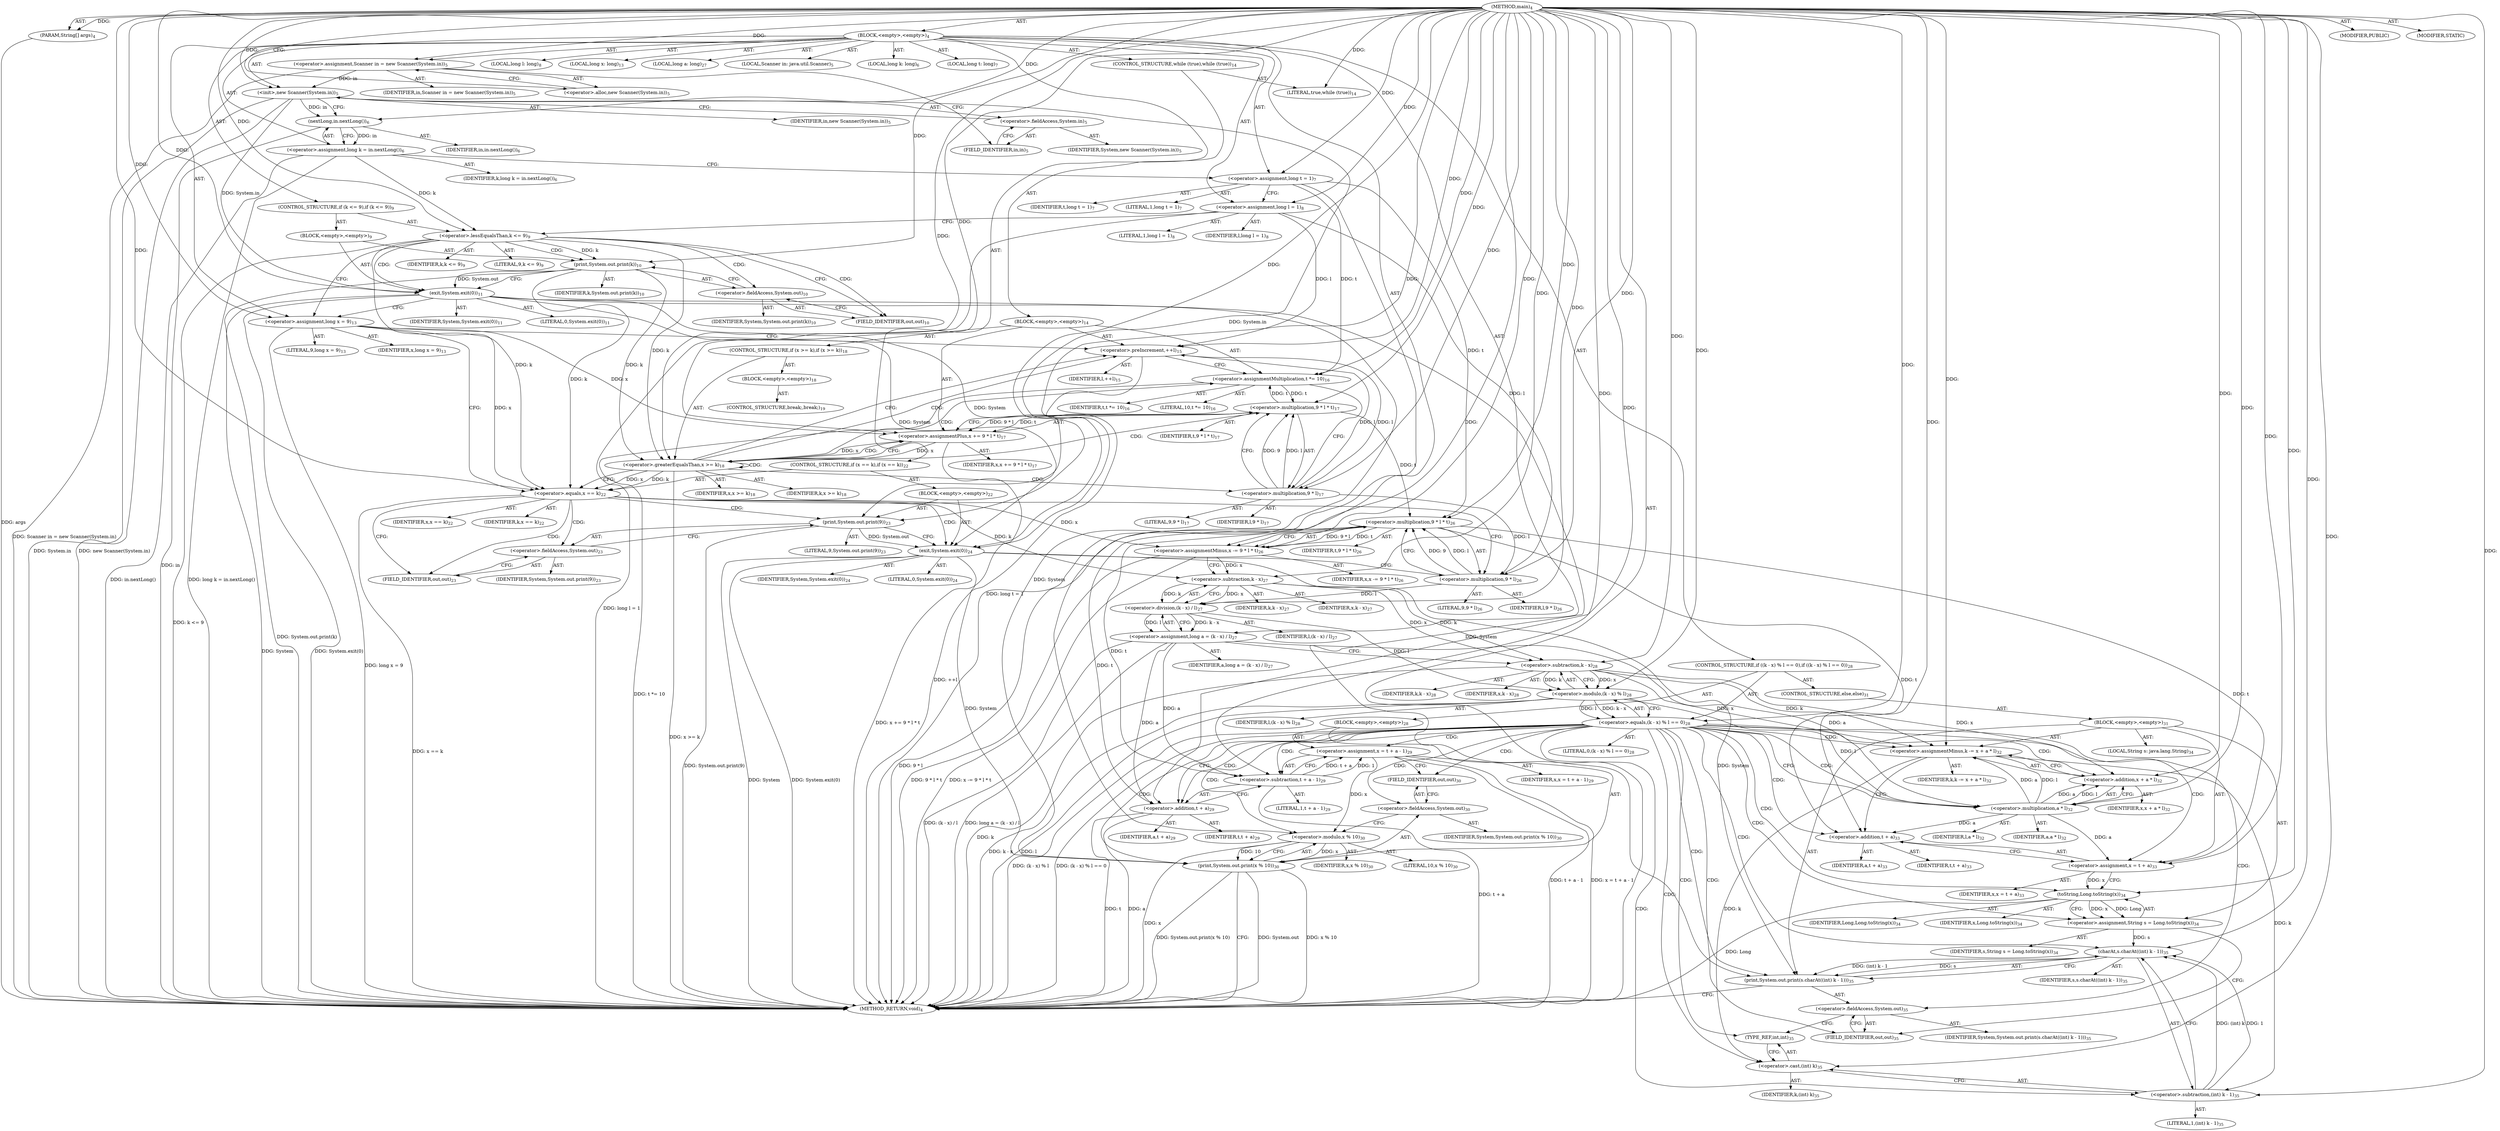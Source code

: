 digraph "main" {  
"19" [label = <(METHOD,main)<SUB>4</SUB>> ]
"20" [label = <(PARAM,String[] args)<SUB>4</SUB>> ]
"21" [label = <(BLOCK,&lt;empty&gt;,&lt;empty&gt;)<SUB>4</SUB>> ]
"4" [label = <(LOCAL,Scanner in: java.util.Scanner)<SUB>5</SUB>> ]
"22" [label = <(&lt;operator&gt;.assignment,Scanner in = new Scanner(System.in))<SUB>5</SUB>> ]
"23" [label = <(IDENTIFIER,in,Scanner in = new Scanner(System.in))<SUB>5</SUB>> ]
"24" [label = <(&lt;operator&gt;.alloc,new Scanner(System.in))<SUB>5</SUB>> ]
"25" [label = <(&lt;init&gt;,new Scanner(System.in))<SUB>5</SUB>> ]
"3" [label = <(IDENTIFIER,in,new Scanner(System.in))<SUB>5</SUB>> ]
"26" [label = <(&lt;operator&gt;.fieldAccess,System.in)<SUB>5</SUB>> ]
"27" [label = <(IDENTIFIER,System,new Scanner(System.in))<SUB>5</SUB>> ]
"28" [label = <(FIELD_IDENTIFIER,in,in)<SUB>5</SUB>> ]
"29" [label = <(LOCAL,long k: long)<SUB>6</SUB>> ]
"30" [label = <(&lt;operator&gt;.assignment,long k = in.nextLong())<SUB>6</SUB>> ]
"31" [label = <(IDENTIFIER,k,long k = in.nextLong())<SUB>6</SUB>> ]
"32" [label = <(nextLong,in.nextLong())<SUB>6</SUB>> ]
"33" [label = <(IDENTIFIER,in,in.nextLong())<SUB>6</SUB>> ]
"34" [label = <(LOCAL,long t: long)<SUB>7</SUB>> ]
"35" [label = <(&lt;operator&gt;.assignment,long t = 1)<SUB>7</SUB>> ]
"36" [label = <(IDENTIFIER,t,long t = 1)<SUB>7</SUB>> ]
"37" [label = <(LITERAL,1,long t = 1)<SUB>7</SUB>> ]
"38" [label = <(LOCAL,long l: long)<SUB>8</SUB>> ]
"39" [label = <(&lt;operator&gt;.assignment,long l = 1)<SUB>8</SUB>> ]
"40" [label = <(IDENTIFIER,l,long l = 1)<SUB>8</SUB>> ]
"41" [label = <(LITERAL,1,long l = 1)<SUB>8</SUB>> ]
"42" [label = <(CONTROL_STRUCTURE,if (k &lt;= 9),if (k &lt;= 9))<SUB>9</SUB>> ]
"43" [label = <(&lt;operator&gt;.lessEqualsThan,k &lt;= 9)<SUB>9</SUB>> ]
"44" [label = <(IDENTIFIER,k,k &lt;= 9)<SUB>9</SUB>> ]
"45" [label = <(LITERAL,9,k &lt;= 9)<SUB>9</SUB>> ]
"46" [label = <(BLOCK,&lt;empty&gt;,&lt;empty&gt;)<SUB>9</SUB>> ]
"47" [label = <(print,System.out.print(k))<SUB>10</SUB>> ]
"48" [label = <(&lt;operator&gt;.fieldAccess,System.out)<SUB>10</SUB>> ]
"49" [label = <(IDENTIFIER,System,System.out.print(k))<SUB>10</SUB>> ]
"50" [label = <(FIELD_IDENTIFIER,out,out)<SUB>10</SUB>> ]
"51" [label = <(IDENTIFIER,k,System.out.print(k))<SUB>10</SUB>> ]
"52" [label = <(exit,System.exit(0))<SUB>11</SUB>> ]
"53" [label = <(IDENTIFIER,System,System.exit(0))<SUB>11</SUB>> ]
"54" [label = <(LITERAL,0,System.exit(0))<SUB>11</SUB>> ]
"55" [label = <(LOCAL,long x: long)<SUB>13</SUB>> ]
"56" [label = <(&lt;operator&gt;.assignment,long x = 9)<SUB>13</SUB>> ]
"57" [label = <(IDENTIFIER,x,long x = 9)<SUB>13</SUB>> ]
"58" [label = <(LITERAL,9,long x = 9)<SUB>13</SUB>> ]
"59" [label = <(CONTROL_STRUCTURE,while (true),while (true))<SUB>14</SUB>> ]
"60" [label = <(LITERAL,true,while (true))<SUB>14</SUB>> ]
"61" [label = <(BLOCK,&lt;empty&gt;,&lt;empty&gt;)<SUB>14</SUB>> ]
"62" [label = <(&lt;operator&gt;.preIncrement,++l)<SUB>15</SUB>> ]
"63" [label = <(IDENTIFIER,l,++l)<SUB>15</SUB>> ]
"64" [label = <(&lt;operator&gt;.assignmentMultiplication,t *= 10)<SUB>16</SUB>> ]
"65" [label = <(IDENTIFIER,t,t *= 10)<SUB>16</SUB>> ]
"66" [label = <(LITERAL,10,t *= 10)<SUB>16</SUB>> ]
"67" [label = <(&lt;operator&gt;.assignmentPlus,x += 9 * l * t)<SUB>17</SUB>> ]
"68" [label = <(IDENTIFIER,x,x += 9 * l * t)<SUB>17</SUB>> ]
"69" [label = <(&lt;operator&gt;.multiplication,9 * l * t)<SUB>17</SUB>> ]
"70" [label = <(&lt;operator&gt;.multiplication,9 * l)<SUB>17</SUB>> ]
"71" [label = <(LITERAL,9,9 * l)<SUB>17</SUB>> ]
"72" [label = <(IDENTIFIER,l,9 * l)<SUB>17</SUB>> ]
"73" [label = <(IDENTIFIER,t,9 * l * t)<SUB>17</SUB>> ]
"74" [label = <(CONTROL_STRUCTURE,if (x &gt;= k),if (x &gt;= k))<SUB>18</SUB>> ]
"75" [label = <(&lt;operator&gt;.greaterEqualsThan,x &gt;= k)<SUB>18</SUB>> ]
"76" [label = <(IDENTIFIER,x,x &gt;= k)<SUB>18</SUB>> ]
"77" [label = <(IDENTIFIER,k,x &gt;= k)<SUB>18</SUB>> ]
"78" [label = <(BLOCK,&lt;empty&gt;,&lt;empty&gt;)<SUB>18</SUB>> ]
"79" [label = <(CONTROL_STRUCTURE,break;,break;)<SUB>19</SUB>> ]
"80" [label = <(CONTROL_STRUCTURE,if (x == k),if (x == k))<SUB>22</SUB>> ]
"81" [label = <(&lt;operator&gt;.equals,x == k)<SUB>22</SUB>> ]
"82" [label = <(IDENTIFIER,x,x == k)<SUB>22</SUB>> ]
"83" [label = <(IDENTIFIER,k,x == k)<SUB>22</SUB>> ]
"84" [label = <(BLOCK,&lt;empty&gt;,&lt;empty&gt;)<SUB>22</SUB>> ]
"85" [label = <(print,System.out.print(9))<SUB>23</SUB>> ]
"86" [label = <(&lt;operator&gt;.fieldAccess,System.out)<SUB>23</SUB>> ]
"87" [label = <(IDENTIFIER,System,System.out.print(9))<SUB>23</SUB>> ]
"88" [label = <(FIELD_IDENTIFIER,out,out)<SUB>23</SUB>> ]
"89" [label = <(LITERAL,9,System.out.print(9))<SUB>23</SUB>> ]
"90" [label = <(exit,System.exit(0))<SUB>24</SUB>> ]
"91" [label = <(IDENTIFIER,System,System.exit(0))<SUB>24</SUB>> ]
"92" [label = <(LITERAL,0,System.exit(0))<SUB>24</SUB>> ]
"93" [label = <(&lt;operator&gt;.assignmentMinus,x -= 9 * l * t)<SUB>26</SUB>> ]
"94" [label = <(IDENTIFIER,x,x -= 9 * l * t)<SUB>26</SUB>> ]
"95" [label = <(&lt;operator&gt;.multiplication,9 * l * t)<SUB>26</SUB>> ]
"96" [label = <(&lt;operator&gt;.multiplication,9 * l)<SUB>26</SUB>> ]
"97" [label = <(LITERAL,9,9 * l)<SUB>26</SUB>> ]
"98" [label = <(IDENTIFIER,l,9 * l)<SUB>26</SUB>> ]
"99" [label = <(IDENTIFIER,t,9 * l * t)<SUB>26</SUB>> ]
"100" [label = <(LOCAL,long a: long)<SUB>27</SUB>> ]
"101" [label = <(&lt;operator&gt;.assignment,long a = (k - x) / l)<SUB>27</SUB>> ]
"102" [label = <(IDENTIFIER,a,long a = (k - x) / l)<SUB>27</SUB>> ]
"103" [label = <(&lt;operator&gt;.division,(k - x) / l)<SUB>27</SUB>> ]
"104" [label = <(&lt;operator&gt;.subtraction,k - x)<SUB>27</SUB>> ]
"105" [label = <(IDENTIFIER,k,k - x)<SUB>27</SUB>> ]
"106" [label = <(IDENTIFIER,x,k - x)<SUB>27</SUB>> ]
"107" [label = <(IDENTIFIER,l,(k - x) / l)<SUB>27</SUB>> ]
"108" [label = <(CONTROL_STRUCTURE,if ((k - x) % l == 0),if ((k - x) % l == 0))<SUB>28</SUB>> ]
"109" [label = <(&lt;operator&gt;.equals,(k - x) % l == 0)<SUB>28</SUB>> ]
"110" [label = <(&lt;operator&gt;.modulo,(k - x) % l)<SUB>28</SUB>> ]
"111" [label = <(&lt;operator&gt;.subtraction,k - x)<SUB>28</SUB>> ]
"112" [label = <(IDENTIFIER,k,k - x)<SUB>28</SUB>> ]
"113" [label = <(IDENTIFIER,x,k - x)<SUB>28</SUB>> ]
"114" [label = <(IDENTIFIER,l,(k - x) % l)<SUB>28</SUB>> ]
"115" [label = <(LITERAL,0,(k - x) % l == 0)<SUB>28</SUB>> ]
"116" [label = <(BLOCK,&lt;empty&gt;,&lt;empty&gt;)<SUB>28</SUB>> ]
"117" [label = <(&lt;operator&gt;.assignment,x = t + a - 1)<SUB>29</SUB>> ]
"118" [label = <(IDENTIFIER,x,x = t + a - 1)<SUB>29</SUB>> ]
"119" [label = <(&lt;operator&gt;.subtraction,t + a - 1)<SUB>29</SUB>> ]
"120" [label = <(&lt;operator&gt;.addition,t + a)<SUB>29</SUB>> ]
"121" [label = <(IDENTIFIER,t,t + a)<SUB>29</SUB>> ]
"122" [label = <(IDENTIFIER,a,t + a)<SUB>29</SUB>> ]
"123" [label = <(LITERAL,1,t + a - 1)<SUB>29</SUB>> ]
"124" [label = <(print,System.out.print(x % 10))<SUB>30</SUB>> ]
"125" [label = <(&lt;operator&gt;.fieldAccess,System.out)<SUB>30</SUB>> ]
"126" [label = <(IDENTIFIER,System,System.out.print(x % 10))<SUB>30</SUB>> ]
"127" [label = <(FIELD_IDENTIFIER,out,out)<SUB>30</SUB>> ]
"128" [label = <(&lt;operator&gt;.modulo,x % 10)<SUB>30</SUB>> ]
"129" [label = <(IDENTIFIER,x,x % 10)<SUB>30</SUB>> ]
"130" [label = <(LITERAL,10,x % 10)<SUB>30</SUB>> ]
"131" [label = <(CONTROL_STRUCTURE,else,else)<SUB>31</SUB>> ]
"132" [label = <(BLOCK,&lt;empty&gt;,&lt;empty&gt;)<SUB>31</SUB>> ]
"133" [label = <(&lt;operator&gt;.assignmentMinus,k -= x + a * l)<SUB>32</SUB>> ]
"134" [label = <(IDENTIFIER,k,k -= x + a * l)<SUB>32</SUB>> ]
"135" [label = <(&lt;operator&gt;.addition,x + a * l)<SUB>32</SUB>> ]
"136" [label = <(IDENTIFIER,x,x + a * l)<SUB>32</SUB>> ]
"137" [label = <(&lt;operator&gt;.multiplication,a * l)<SUB>32</SUB>> ]
"138" [label = <(IDENTIFIER,a,a * l)<SUB>32</SUB>> ]
"139" [label = <(IDENTIFIER,l,a * l)<SUB>32</SUB>> ]
"140" [label = <(&lt;operator&gt;.assignment,x = t + a)<SUB>33</SUB>> ]
"141" [label = <(IDENTIFIER,x,x = t + a)<SUB>33</SUB>> ]
"142" [label = <(&lt;operator&gt;.addition,t + a)<SUB>33</SUB>> ]
"143" [label = <(IDENTIFIER,t,t + a)<SUB>33</SUB>> ]
"144" [label = <(IDENTIFIER,a,t + a)<SUB>33</SUB>> ]
"145" [label = <(LOCAL,String s: java.lang.String)<SUB>34</SUB>> ]
"146" [label = <(&lt;operator&gt;.assignment,String s = Long.toString(x))<SUB>34</SUB>> ]
"147" [label = <(IDENTIFIER,s,String s = Long.toString(x))<SUB>34</SUB>> ]
"148" [label = <(toString,Long.toString(x))<SUB>34</SUB>> ]
"149" [label = <(IDENTIFIER,Long,Long.toString(x))<SUB>34</SUB>> ]
"150" [label = <(IDENTIFIER,x,Long.toString(x))<SUB>34</SUB>> ]
"151" [label = <(print,System.out.print(s.charAt((int) k - 1)))<SUB>35</SUB>> ]
"152" [label = <(&lt;operator&gt;.fieldAccess,System.out)<SUB>35</SUB>> ]
"153" [label = <(IDENTIFIER,System,System.out.print(s.charAt((int) k - 1)))<SUB>35</SUB>> ]
"154" [label = <(FIELD_IDENTIFIER,out,out)<SUB>35</SUB>> ]
"155" [label = <(charAt,s.charAt((int) k - 1))<SUB>35</SUB>> ]
"156" [label = <(IDENTIFIER,s,s.charAt((int) k - 1))<SUB>35</SUB>> ]
"157" [label = <(&lt;operator&gt;.subtraction,(int) k - 1)<SUB>35</SUB>> ]
"158" [label = <(&lt;operator&gt;.cast,(int) k)<SUB>35</SUB>> ]
"159" [label = <(TYPE_REF,int,int)<SUB>35</SUB>> ]
"160" [label = <(IDENTIFIER,k,(int) k)<SUB>35</SUB>> ]
"161" [label = <(LITERAL,1,(int) k - 1)<SUB>35</SUB>> ]
"162" [label = <(MODIFIER,PUBLIC)> ]
"163" [label = <(MODIFIER,STATIC)> ]
"164" [label = <(METHOD_RETURN,void)<SUB>4</SUB>> ]
  "19" -> "20"  [ label = "AST: "] 
  "19" -> "21"  [ label = "AST: "] 
  "19" -> "162"  [ label = "AST: "] 
  "19" -> "163"  [ label = "AST: "] 
  "19" -> "164"  [ label = "AST: "] 
  "21" -> "4"  [ label = "AST: "] 
  "21" -> "22"  [ label = "AST: "] 
  "21" -> "25"  [ label = "AST: "] 
  "21" -> "29"  [ label = "AST: "] 
  "21" -> "30"  [ label = "AST: "] 
  "21" -> "34"  [ label = "AST: "] 
  "21" -> "35"  [ label = "AST: "] 
  "21" -> "38"  [ label = "AST: "] 
  "21" -> "39"  [ label = "AST: "] 
  "21" -> "42"  [ label = "AST: "] 
  "21" -> "55"  [ label = "AST: "] 
  "21" -> "56"  [ label = "AST: "] 
  "21" -> "59"  [ label = "AST: "] 
  "21" -> "80"  [ label = "AST: "] 
  "21" -> "93"  [ label = "AST: "] 
  "21" -> "100"  [ label = "AST: "] 
  "21" -> "101"  [ label = "AST: "] 
  "21" -> "108"  [ label = "AST: "] 
  "22" -> "23"  [ label = "AST: "] 
  "22" -> "24"  [ label = "AST: "] 
  "25" -> "3"  [ label = "AST: "] 
  "25" -> "26"  [ label = "AST: "] 
  "26" -> "27"  [ label = "AST: "] 
  "26" -> "28"  [ label = "AST: "] 
  "30" -> "31"  [ label = "AST: "] 
  "30" -> "32"  [ label = "AST: "] 
  "32" -> "33"  [ label = "AST: "] 
  "35" -> "36"  [ label = "AST: "] 
  "35" -> "37"  [ label = "AST: "] 
  "39" -> "40"  [ label = "AST: "] 
  "39" -> "41"  [ label = "AST: "] 
  "42" -> "43"  [ label = "AST: "] 
  "42" -> "46"  [ label = "AST: "] 
  "43" -> "44"  [ label = "AST: "] 
  "43" -> "45"  [ label = "AST: "] 
  "46" -> "47"  [ label = "AST: "] 
  "46" -> "52"  [ label = "AST: "] 
  "47" -> "48"  [ label = "AST: "] 
  "47" -> "51"  [ label = "AST: "] 
  "48" -> "49"  [ label = "AST: "] 
  "48" -> "50"  [ label = "AST: "] 
  "52" -> "53"  [ label = "AST: "] 
  "52" -> "54"  [ label = "AST: "] 
  "56" -> "57"  [ label = "AST: "] 
  "56" -> "58"  [ label = "AST: "] 
  "59" -> "60"  [ label = "AST: "] 
  "59" -> "61"  [ label = "AST: "] 
  "61" -> "62"  [ label = "AST: "] 
  "61" -> "64"  [ label = "AST: "] 
  "61" -> "67"  [ label = "AST: "] 
  "61" -> "74"  [ label = "AST: "] 
  "62" -> "63"  [ label = "AST: "] 
  "64" -> "65"  [ label = "AST: "] 
  "64" -> "66"  [ label = "AST: "] 
  "67" -> "68"  [ label = "AST: "] 
  "67" -> "69"  [ label = "AST: "] 
  "69" -> "70"  [ label = "AST: "] 
  "69" -> "73"  [ label = "AST: "] 
  "70" -> "71"  [ label = "AST: "] 
  "70" -> "72"  [ label = "AST: "] 
  "74" -> "75"  [ label = "AST: "] 
  "74" -> "78"  [ label = "AST: "] 
  "75" -> "76"  [ label = "AST: "] 
  "75" -> "77"  [ label = "AST: "] 
  "78" -> "79"  [ label = "AST: "] 
  "80" -> "81"  [ label = "AST: "] 
  "80" -> "84"  [ label = "AST: "] 
  "81" -> "82"  [ label = "AST: "] 
  "81" -> "83"  [ label = "AST: "] 
  "84" -> "85"  [ label = "AST: "] 
  "84" -> "90"  [ label = "AST: "] 
  "85" -> "86"  [ label = "AST: "] 
  "85" -> "89"  [ label = "AST: "] 
  "86" -> "87"  [ label = "AST: "] 
  "86" -> "88"  [ label = "AST: "] 
  "90" -> "91"  [ label = "AST: "] 
  "90" -> "92"  [ label = "AST: "] 
  "93" -> "94"  [ label = "AST: "] 
  "93" -> "95"  [ label = "AST: "] 
  "95" -> "96"  [ label = "AST: "] 
  "95" -> "99"  [ label = "AST: "] 
  "96" -> "97"  [ label = "AST: "] 
  "96" -> "98"  [ label = "AST: "] 
  "101" -> "102"  [ label = "AST: "] 
  "101" -> "103"  [ label = "AST: "] 
  "103" -> "104"  [ label = "AST: "] 
  "103" -> "107"  [ label = "AST: "] 
  "104" -> "105"  [ label = "AST: "] 
  "104" -> "106"  [ label = "AST: "] 
  "108" -> "109"  [ label = "AST: "] 
  "108" -> "116"  [ label = "AST: "] 
  "108" -> "131"  [ label = "AST: "] 
  "109" -> "110"  [ label = "AST: "] 
  "109" -> "115"  [ label = "AST: "] 
  "110" -> "111"  [ label = "AST: "] 
  "110" -> "114"  [ label = "AST: "] 
  "111" -> "112"  [ label = "AST: "] 
  "111" -> "113"  [ label = "AST: "] 
  "116" -> "117"  [ label = "AST: "] 
  "116" -> "124"  [ label = "AST: "] 
  "117" -> "118"  [ label = "AST: "] 
  "117" -> "119"  [ label = "AST: "] 
  "119" -> "120"  [ label = "AST: "] 
  "119" -> "123"  [ label = "AST: "] 
  "120" -> "121"  [ label = "AST: "] 
  "120" -> "122"  [ label = "AST: "] 
  "124" -> "125"  [ label = "AST: "] 
  "124" -> "128"  [ label = "AST: "] 
  "125" -> "126"  [ label = "AST: "] 
  "125" -> "127"  [ label = "AST: "] 
  "128" -> "129"  [ label = "AST: "] 
  "128" -> "130"  [ label = "AST: "] 
  "131" -> "132"  [ label = "AST: "] 
  "132" -> "133"  [ label = "AST: "] 
  "132" -> "140"  [ label = "AST: "] 
  "132" -> "145"  [ label = "AST: "] 
  "132" -> "146"  [ label = "AST: "] 
  "132" -> "151"  [ label = "AST: "] 
  "133" -> "134"  [ label = "AST: "] 
  "133" -> "135"  [ label = "AST: "] 
  "135" -> "136"  [ label = "AST: "] 
  "135" -> "137"  [ label = "AST: "] 
  "137" -> "138"  [ label = "AST: "] 
  "137" -> "139"  [ label = "AST: "] 
  "140" -> "141"  [ label = "AST: "] 
  "140" -> "142"  [ label = "AST: "] 
  "142" -> "143"  [ label = "AST: "] 
  "142" -> "144"  [ label = "AST: "] 
  "146" -> "147"  [ label = "AST: "] 
  "146" -> "148"  [ label = "AST: "] 
  "148" -> "149"  [ label = "AST: "] 
  "148" -> "150"  [ label = "AST: "] 
  "151" -> "152"  [ label = "AST: "] 
  "151" -> "155"  [ label = "AST: "] 
  "152" -> "153"  [ label = "AST: "] 
  "152" -> "154"  [ label = "AST: "] 
  "155" -> "156"  [ label = "AST: "] 
  "155" -> "157"  [ label = "AST: "] 
  "157" -> "158"  [ label = "AST: "] 
  "157" -> "161"  [ label = "AST: "] 
  "158" -> "159"  [ label = "AST: "] 
  "158" -> "160"  [ label = "AST: "] 
  "22" -> "28"  [ label = "CFG: "] 
  "25" -> "32"  [ label = "CFG: "] 
  "30" -> "35"  [ label = "CFG: "] 
  "35" -> "39"  [ label = "CFG: "] 
  "39" -> "43"  [ label = "CFG: "] 
  "56" -> "62"  [ label = "CFG: "] 
  "56" -> "81"  [ label = "CFG: "] 
  "93" -> "104"  [ label = "CFG: "] 
  "101" -> "111"  [ label = "CFG: "] 
  "24" -> "22"  [ label = "CFG: "] 
  "26" -> "25"  [ label = "CFG: "] 
  "32" -> "30"  [ label = "CFG: "] 
  "43" -> "50"  [ label = "CFG: "] 
  "43" -> "56"  [ label = "CFG: "] 
  "81" -> "88"  [ label = "CFG: "] 
  "81" -> "96"  [ label = "CFG: "] 
  "95" -> "93"  [ label = "CFG: "] 
  "103" -> "101"  [ label = "CFG: "] 
  "109" -> "120"  [ label = "CFG: "] 
  "109" -> "137"  [ label = "CFG: "] 
  "28" -> "26"  [ label = "CFG: "] 
  "47" -> "52"  [ label = "CFG: "] 
  "52" -> "56"  [ label = "CFG: "] 
  "62" -> "64"  [ label = "CFG: "] 
  "64" -> "70"  [ label = "CFG: "] 
  "67" -> "75"  [ label = "CFG: "] 
  "85" -> "90"  [ label = "CFG: "] 
  "90" -> "96"  [ label = "CFG: "] 
  "96" -> "95"  [ label = "CFG: "] 
  "104" -> "103"  [ label = "CFG: "] 
  "110" -> "109"  [ label = "CFG: "] 
  "117" -> "127"  [ label = "CFG: "] 
  "124" -> "164"  [ label = "CFG: "] 
  "48" -> "47"  [ label = "CFG: "] 
  "69" -> "67"  [ label = "CFG: "] 
  "75" -> "62"  [ label = "CFG: "] 
  "75" -> "81"  [ label = "CFG: "] 
  "86" -> "85"  [ label = "CFG: "] 
  "111" -> "110"  [ label = "CFG: "] 
  "119" -> "117"  [ label = "CFG: "] 
  "125" -> "128"  [ label = "CFG: "] 
  "128" -> "124"  [ label = "CFG: "] 
  "133" -> "142"  [ label = "CFG: "] 
  "140" -> "148"  [ label = "CFG: "] 
  "146" -> "154"  [ label = "CFG: "] 
  "151" -> "164"  [ label = "CFG: "] 
  "50" -> "48"  [ label = "CFG: "] 
  "70" -> "69"  [ label = "CFG: "] 
  "88" -> "86"  [ label = "CFG: "] 
  "120" -> "119"  [ label = "CFG: "] 
  "127" -> "125"  [ label = "CFG: "] 
  "135" -> "133"  [ label = "CFG: "] 
  "142" -> "140"  [ label = "CFG: "] 
  "148" -> "146"  [ label = "CFG: "] 
  "152" -> "159"  [ label = "CFG: "] 
  "155" -> "151"  [ label = "CFG: "] 
  "137" -> "135"  [ label = "CFG: "] 
  "154" -> "152"  [ label = "CFG: "] 
  "157" -> "155"  [ label = "CFG: "] 
  "158" -> "157"  [ label = "CFG: "] 
  "159" -> "158"  [ label = "CFG: "] 
  "19" -> "24"  [ label = "CFG: "] 
  "20" -> "164"  [ label = "DDG: args"] 
  "22" -> "164"  [ label = "DDG: Scanner in = new Scanner(System.in)"] 
  "25" -> "164"  [ label = "DDG: System.in"] 
  "25" -> "164"  [ label = "DDG: new Scanner(System.in)"] 
  "32" -> "164"  [ label = "DDG: in"] 
  "30" -> "164"  [ label = "DDG: in.nextLong()"] 
  "30" -> "164"  [ label = "DDG: long k = in.nextLong()"] 
  "35" -> "164"  [ label = "DDG: long t = 1"] 
  "39" -> "164"  [ label = "DDG: long l = 1"] 
  "43" -> "164"  [ label = "DDG: k &lt;= 9"] 
  "47" -> "164"  [ label = "DDG: System.out.print(k)"] 
  "52" -> "164"  [ label = "DDG: System"] 
  "52" -> "164"  [ label = "DDG: System.exit(0)"] 
  "56" -> "164"  [ label = "DDG: long x = 9"] 
  "62" -> "164"  [ label = "DDG: ++l"] 
  "64" -> "164"  [ label = "DDG: t *= 10"] 
  "67" -> "164"  [ label = "DDG: x += 9 * l * t"] 
  "75" -> "164"  [ label = "DDG: x &gt;= k"] 
  "81" -> "164"  [ label = "DDG: x == k"] 
  "85" -> "164"  [ label = "DDG: System.out.print(9)"] 
  "90" -> "164"  [ label = "DDG: System"] 
  "90" -> "164"  [ label = "DDG: System.exit(0)"] 
  "95" -> "164"  [ label = "DDG: 9 * l"] 
  "93" -> "164"  [ label = "DDG: 9 * l * t"] 
  "93" -> "164"  [ label = "DDG: x -= 9 * l * t"] 
  "101" -> "164"  [ label = "DDG: (k - x) / l"] 
  "101" -> "164"  [ label = "DDG: long a = (k - x) / l"] 
  "111" -> "164"  [ label = "DDG: k"] 
  "110" -> "164"  [ label = "DDG: k - x"] 
  "110" -> "164"  [ label = "DDG: l"] 
  "109" -> "164"  [ label = "DDG: (k - x) % l"] 
  "109" -> "164"  [ label = "DDG: (k - x) % l == 0"] 
  "120" -> "164"  [ label = "DDG: t"] 
  "120" -> "164"  [ label = "DDG: a"] 
  "119" -> "164"  [ label = "DDG: t + a"] 
  "117" -> "164"  [ label = "DDG: t + a - 1"] 
  "117" -> "164"  [ label = "DDG: x = t + a - 1"] 
  "124" -> "164"  [ label = "DDG: System.out"] 
  "128" -> "164"  [ label = "DDG: x"] 
  "124" -> "164"  [ label = "DDG: x % 10"] 
  "124" -> "164"  [ label = "DDG: System.out.print(x % 10)"] 
  "148" -> "164"  [ label = "DDG: Long"] 
  "19" -> "20"  [ label = "DDG: "] 
  "19" -> "22"  [ label = "DDG: "] 
  "32" -> "30"  [ label = "DDG: in"] 
  "19" -> "35"  [ label = "DDG: "] 
  "19" -> "39"  [ label = "DDG: "] 
  "19" -> "56"  [ label = "DDG: "] 
  "95" -> "93"  [ label = "DDG: 9 * l"] 
  "95" -> "93"  [ label = "DDG: t"] 
  "103" -> "101"  [ label = "DDG: k - x"] 
  "103" -> "101"  [ label = "DDG: l"] 
  "22" -> "25"  [ label = "DDG: in"] 
  "19" -> "25"  [ label = "DDG: "] 
  "19" -> "60"  [ label = "DDG: "] 
  "81" -> "93"  [ label = "DDG: x"] 
  "19" -> "93"  [ label = "DDG: "] 
  "25" -> "32"  [ label = "DDG: in"] 
  "19" -> "32"  [ label = "DDG: "] 
  "30" -> "43"  [ label = "DDG: k"] 
  "19" -> "43"  [ label = "DDG: "] 
  "19" -> "64"  [ label = "DDG: "] 
  "69" -> "67"  [ label = "DDG: 9 * l"] 
  "69" -> "67"  [ label = "DDG: t"] 
  "56" -> "81"  [ label = "DDG: x"] 
  "75" -> "81"  [ label = "DDG: x"] 
  "19" -> "81"  [ label = "DDG: "] 
  "43" -> "81"  [ label = "DDG: k"] 
  "47" -> "81"  [ label = "DDG: k"] 
  "75" -> "81"  [ label = "DDG: k"] 
  "96" -> "95"  [ label = "DDG: 9"] 
  "96" -> "95"  [ label = "DDG: l"] 
  "35" -> "95"  [ label = "DDG: t"] 
  "69" -> "95"  [ label = "DDG: t"] 
  "19" -> "95"  [ label = "DDG: "] 
  "104" -> "103"  [ label = "DDG: k"] 
  "104" -> "103"  [ label = "DDG: x"] 
  "96" -> "103"  [ label = "DDG: l"] 
  "19" -> "103"  [ label = "DDG: "] 
  "110" -> "109"  [ label = "DDG: k - x"] 
  "110" -> "109"  [ label = "DDG: l"] 
  "19" -> "109"  [ label = "DDG: "] 
  "119" -> "117"  [ label = "DDG: t + a"] 
  "119" -> "117"  [ label = "DDG: 1"] 
  "43" -> "47"  [ label = "DDG: k"] 
  "19" -> "47"  [ label = "DDG: "] 
  "25" -> "52"  [ label = "DDG: System.in"] 
  "47" -> "52"  [ label = "DDG: System.out"] 
  "19" -> "52"  [ label = "DDG: "] 
  "39" -> "62"  [ label = "DDG: l"] 
  "70" -> "62"  [ label = "DDG: l"] 
  "19" -> "62"  [ label = "DDG: "] 
  "35" -> "64"  [ label = "DDG: t"] 
  "69" -> "64"  [ label = "DDG: t"] 
  "56" -> "67"  [ label = "DDG: x"] 
  "75" -> "67"  [ label = "DDG: x"] 
  "19" -> "67"  [ label = "DDG: "] 
  "52" -> "85"  [ label = "DDG: System"] 
  "19" -> "85"  [ label = "DDG: "] 
  "25" -> "90"  [ label = "DDG: System.in"] 
  "52" -> "90"  [ label = "DDG: System"] 
  "85" -> "90"  [ label = "DDG: System.out"] 
  "19" -> "90"  [ label = "DDG: "] 
  "19" -> "96"  [ label = "DDG: "] 
  "39" -> "96"  [ label = "DDG: l"] 
  "70" -> "96"  [ label = "DDG: l"] 
  "81" -> "104"  [ label = "DDG: k"] 
  "19" -> "104"  [ label = "DDG: "] 
  "93" -> "104"  [ label = "DDG: x"] 
  "111" -> "110"  [ label = "DDG: k"] 
  "111" -> "110"  [ label = "DDG: x"] 
  "103" -> "110"  [ label = "DDG: l"] 
  "19" -> "110"  [ label = "DDG: "] 
  "52" -> "124"  [ label = "DDG: System"] 
  "90" -> "124"  [ label = "DDG: System"] 
  "128" -> "124"  [ label = "DDG: x"] 
  "128" -> "124"  [ label = "DDG: 10"] 
  "111" -> "133"  [ label = "DDG: x"] 
  "19" -> "133"  [ label = "DDG: "] 
  "137" -> "133"  [ label = "DDG: a"] 
  "137" -> "133"  [ label = "DDG: l"] 
  "95" -> "140"  [ label = "DDG: t"] 
  "19" -> "140"  [ label = "DDG: "] 
  "137" -> "140"  [ label = "DDG: a"] 
  "148" -> "146"  [ label = "DDG: Long"] 
  "148" -> "146"  [ label = "DDG: x"] 
  "70" -> "69"  [ label = "DDG: 9"] 
  "70" -> "69"  [ label = "DDG: l"] 
  "64" -> "69"  [ label = "DDG: t"] 
  "19" -> "69"  [ label = "DDG: "] 
  "67" -> "75"  [ label = "DDG: x"] 
  "19" -> "75"  [ label = "DDG: "] 
  "43" -> "75"  [ label = "DDG: k"] 
  "47" -> "75"  [ label = "DDG: k"] 
  "104" -> "111"  [ label = "DDG: k"] 
  "19" -> "111"  [ label = "DDG: "] 
  "104" -> "111"  [ label = "DDG: x"] 
  "95" -> "119"  [ label = "DDG: t"] 
  "19" -> "119"  [ label = "DDG: "] 
  "101" -> "119"  [ label = "DDG: a"] 
  "117" -> "128"  [ label = "DDG: x"] 
  "19" -> "128"  [ label = "DDG: "] 
  "111" -> "133"  [ label = "DDG: k"] 
  "52" -> "151"  [ label = "DDG: System"] 
  "90" -> "151"  [ label = "DDG: System"] 
  "155" -> "151"  [ label = "DDG: s"] 
  "155" -> "151"  [ label = "DDG: (int) k - 1"] 
  "19" -> "70"  [ label = "DDG: "] 
  "62" -> "70"  [ label = "DDG: l"] 
  "95" -> "120"  [ label = "DDG: t"] 
  "19" -> "120"  [ label = "DDG: "] 
  "101" -> "120"  [ label = "DDG: a"] 
  "111" -> "135"  [ label = "DDG: x"] 
  "19" -> "135"  [ label = "DDG: "] 
  "137" -> "135"  [ label = "DDG: a"] 
  "137" -> "135"  [ label = "DDG: l"] 
  "95" -> "142"  [ label = "DDG: t"] 
  "19" -> "142"  [ label = "DDG: "] 
  "137" -> "142"  [ label = "DDG: a"] 
  "19" -> "148"  [ label = "DDG: "] 
  "140" -> "148"  [ label = "DDG: x"] 
  "146" -> "155"  [ label = "DDG: s"] 
  "19" -> "155"  [ label = "DDG: "] 
  "157" -> "155"  [ label = "DDG: (int) k"] 
  "157" -> "155"  [ label = "DDG: 1"] 
  "101" -> "137"  [ label = "DDG: a"] 
  "19" -> "137"  [ label = "DDG: "] 
  "110" -> "137"  [ label = "DDG: l"] 
  "19" -> "157"  [ label = "DDG: "] 
  "133" -> "157"  [ label = "DDG: k"] 
  "19" -> "158"  [ label = "DDG: "] 
  "133" -> "158"  [ label = "DDG: k"] 
  "43" -> "47"  [ label = "CDG: "] 
  "43" -> "48"  [ label = "CDG: "] 
  "43" -> "52"  [ label = "CDG: "] 
  "43" -> "50"  [ label = "CDG: "] 
  "81" -> "85"  [ label = "CDG: "] 
  "81" -> "90"  [ label = "CDG: "] 
  "81" -> "88"  [ label = "CDG: "] 
  "81" -> "86"  [ label = "CDG: "] 
  "109" -> "120"  [ label = "CDG: "] 
  "109" -> "154"  [ label = "CDG: "] 
  "109" -> "146"  [ label = "CDG: "] 
  "109" -> "128"  [ label = "CDG: "] 
  "109" -> "142"  [ label = "CDG: "] 
  "109" -> "151"  [ label = "CDG: "] 
  "109" -> "119"  [ label = "CDG: "] 
  "109" -> "157"  [ label = "CDG: "] 
  "109" -> "159"  [ label = "CDG: "] 
  "109" -> "140"  [ label = "CDG: "] 
  "109" -> "148"  [ label = "CDG: "] 
  "109" -> "137"  [ label = "CDG: "] 
  "109" -> "152"  [ label = "CDG: "] 
  "109" -> "135"  [ label = "CDG: "] 
  "109" -> "117"  [ label = "CDG: "] 
  "109" -> "127"  [ label = "CDG: "] 
  "109" -> "155"  [ label = "CDG: "] 
  "109" -> "124"  [ label = "CDG: "] 
  "109" -> "125"  [ label = "CDG: "] 
  "109" -> "158"  [ label = "CDG: "] 
  "109" -> "133"  [ label = "CDG: "] 
  "75" -> "64"  [ label = "CDG: "] 
  "75" -> "75"  [ label = "CDG: "] 
  "75" -> "69"  [ label = "CDG: "] 
  "75" -> "67"  [ label = "CDG: "] 
  "75" -> "70"  [ label = "CDG: "] 
  "75" -> "62"  [ label = "CDG: "] 
}
